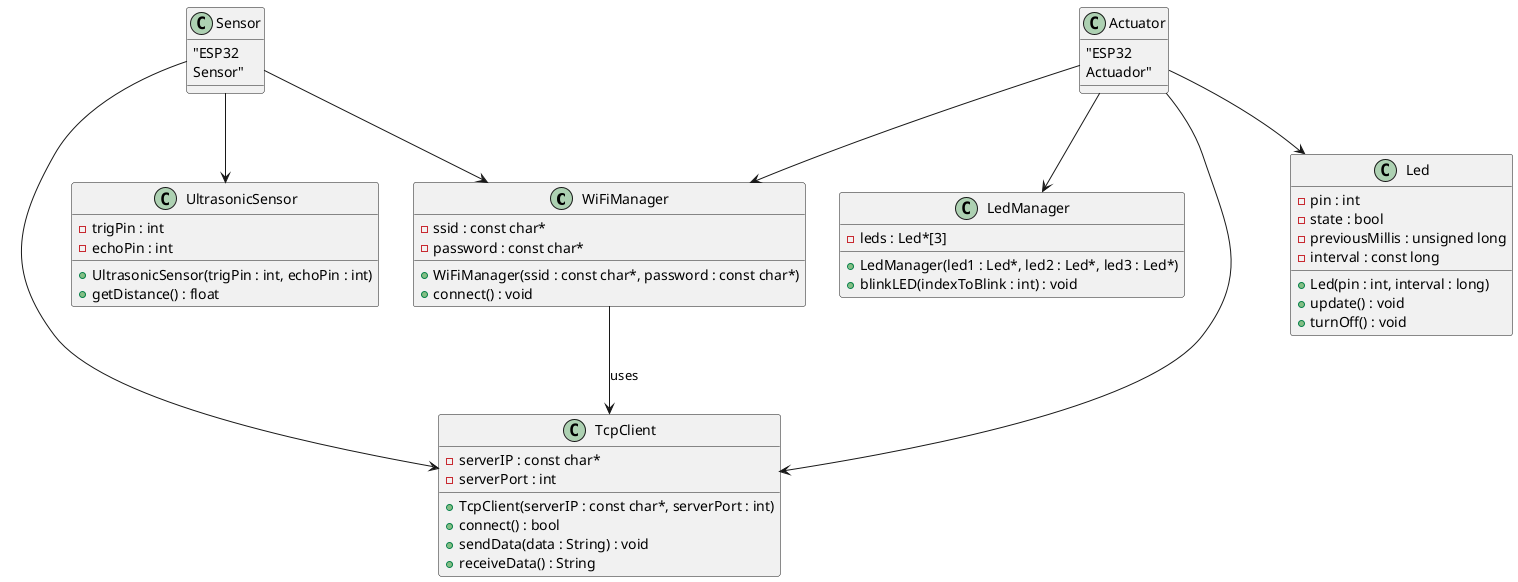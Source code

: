 @startuml

class WiFiManager {
  -ssid : const char*
  -password : const char*
  +WiFiManager(ssid : const char*, password : const char*)
  +connect() : void
}

class TcpClient {
  -serverIP : const char*
  -serverPort : int
  +TcpClient(serverIP : const char*, serverPort : int)
  +connect() : bool
  +sendData(data : String) : void
  +receiveData() : String
}

class UltrasonicSensor {
  -trigPin : int
  -echoPin : int
  +UltrasonicSensor(trigPin : int, echoPin : int)
  +getDistance() : float
}

class Led {
  -pin : int
  -state : bool
  -previousMillis : unsigned long
  -interval : const long
  +Led(pin : int, interval : long)
  +update() : void
  +turnOff() : void
}

class LedManager {
  -leds : Led*[3]
  +LedManager(led1 : Led*, led2 : Led*, led3 : Led*)
  +blinkLED(indexToBlink : int) : void
}

WiFiManager --> TcpClient : uses

Sensor : "ESP32\nSensor"
Actuator : "ESP32\nActuador"

Sensor --> UltrasonicSensor
Sensor --> WiFiManager
Sensor --> TcpClient

Actuator --> Led
Actuator --> LedManager
Actuator --> WiFiManager
Actuator --> TcpClient

@enduml
